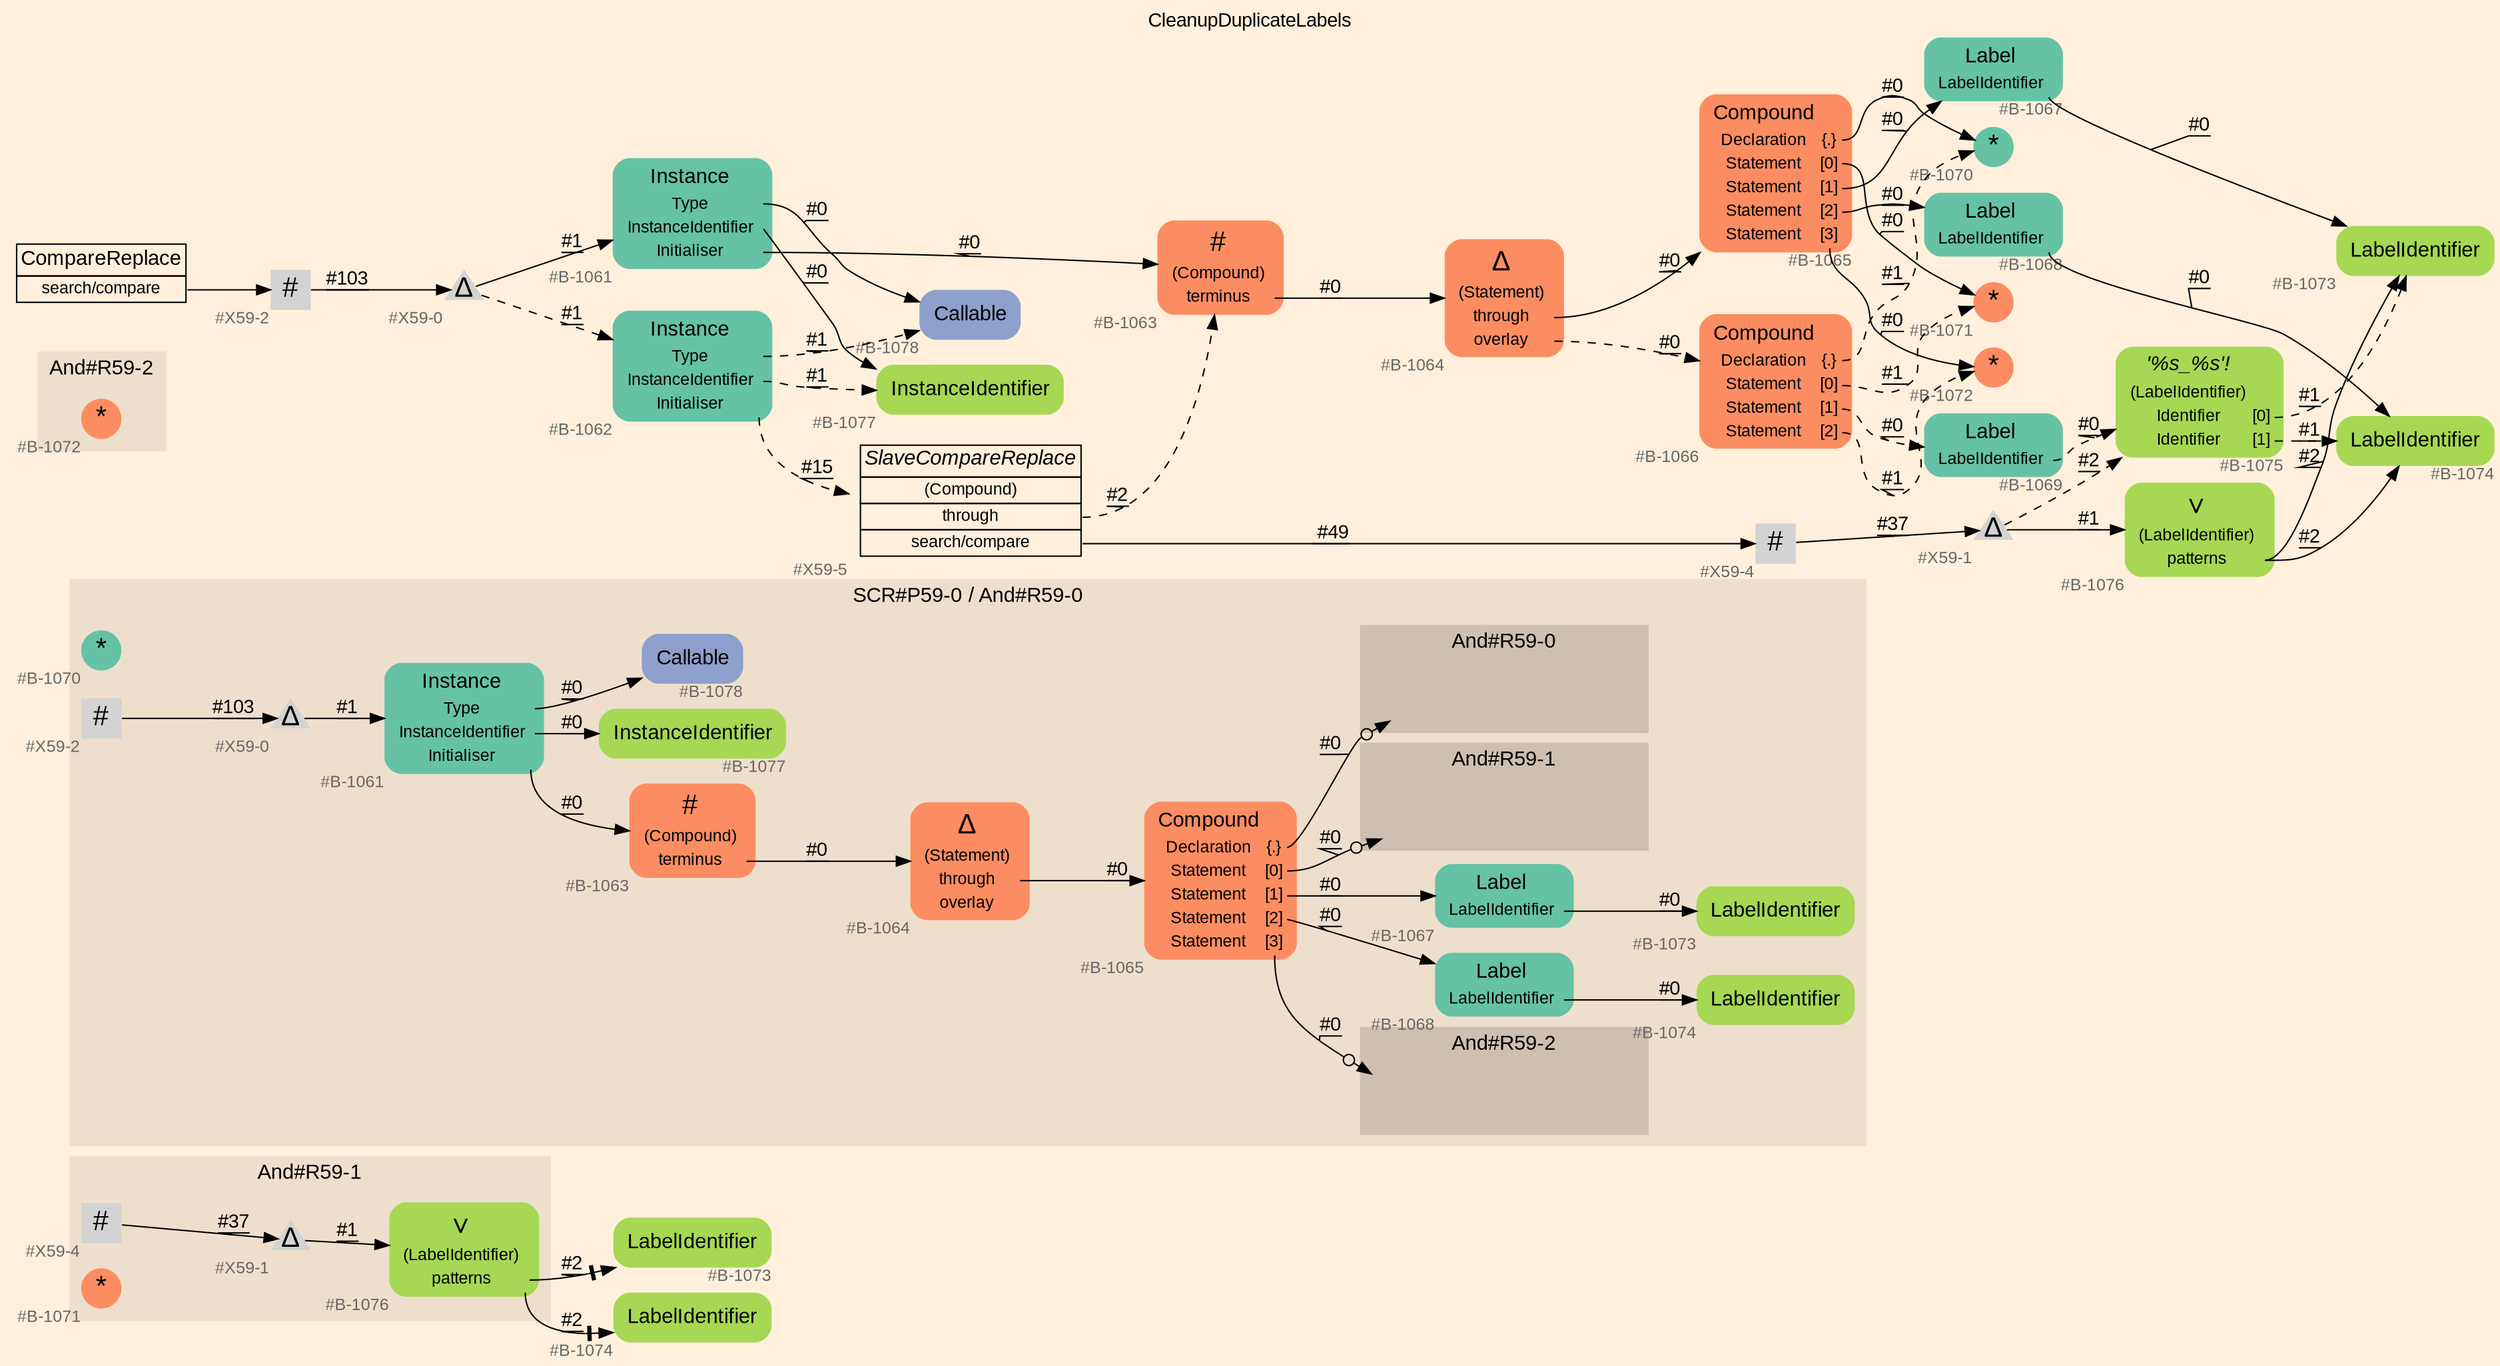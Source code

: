 digraph "CleanupDuplicateLabels" {
label = "CleanupDuplicateLabels"
labelloc = t
graph [
    rankdir = "LR"
    ranksep = 0.3
    bgcolor = antiquewhite1
    color = black
    fontcolor = black
    fontname = "Arial"
];
node [
    fontname = "Arial"
];
edge [
    fontname = "Arial"
];

// -------------------- figure And#R59-1 --------------------
// -------- region And#R59-1 ----------
subgraph "clusterAnd#R59-1" {
    label = "SCR#P59-1 / And#R59-1"
    style = "filled"
    color = antiquewhite2
    fontsize = "15"
    // -------- block And#R59-1/#X59-4 ----------
    "And#R59-1/#X59-4" [
        xlabel = "#X59-4"
        fontsize = "12"
        fontcolor = grey40
        shape = "square"
        label = <<FONT COLOR="black" POINT-SIZE="20">#</FONT>>
        style = "filled"
        penwidth = 0.0
        fixedsize = true
        width = 0.4
        height = 0.4
    ];
    
    // -------- block And#R59-1/#X59-1 ----------
    "And#R59-1/#X59-1" [
        xlabel = "#X59-1"
        fontsize = "12"
        fontcolor = grey40
        shape = "triangle"
        label = <<FONT COLOR="black" POINT-SIZE="20">Δ</FONT>>
        style = "filled"
        penwidth = 0.0
        fixedsize = true
        width = 0.4
        height = 0.4
    ];
    
    // -------- block And#R59-1/#B-1076 ----------
    "And#R59-1/#B-1076" [
        fillcolor = "/set28/5"
        xlabel = "#B-1076"
        fontsize = "12"
        fontcolor = grey40
        shape = "plaintext"
        label = <<TABLE BORDER="0" CELLBORDER="0" CELLSPACING="0">
         <TR><TD><FONT COLOR="black" POINT-SIZE="20">∨</FONT></TD></TR>
         <TR><TD><FONT COLOR="black" POINT-SIZE="12">(LabelIdentifier)</FONT></TD><TD PORT="port0"></TD></TR>
         <TR><TD><FONT COLOR="black" POINT-SIZE="12">patterns</FONT></TD><TD PORT="port1"></TD></TR>
        </TABLE>>
        style = "rounded,filled"
    ];
    
}

// -------- block And#R59-1/#B-1073 ----------
"And#R59-1/#B-1073" [
    fillcolor = "/set28/5"
    xlabel = "#B-1073"
    fontsize = "12"
    fontcolor = grey40
    shape = "plaintext"
    label = <<TABLE BORDER="0" CELLBORDER="0" CELLSPACING="0">
     <TR><TD><FONT COLOR="black" POINT-SIZE="15">LabelIdentifier</FONT></TD></TR>
    </TABLE>>
    style = "rounded,filled"
];

// -------- block And#R59-1/#B-1074 ----------
"And#R59-1/#B-1074" [
    fillcolor = "/set28/5"
    xlabel = "#B-1074"
    fontsize = "12"
    fontcolor = grey40
    shape = "plaintext"
    label = <<TABLE BORDER="0" CELLBORDER="0" CELLSPACING="0">
     <TR><TD><FONT COLOR="black" POINT-SIZE="15">LabelIdentifier</FONT></TD></TR>
    </TABLE>>
    style = "rounded,filled"
];

"And#R59-1/#X59-4" -> "And#R59-1/#X59-1" [
    label = "#37"
    decorate = true
    color = black
    fontcolor = black
];

"And#R59-1/#X59-1" -> "And#R59-1/#B-1076" [
    label = "#1"
    decorate = true
    color = black
    fontcolor = black
];

"And#R59-1/#B-1076":port1 -> "And#R59-1/#B-1073" [
    arrowhead="normalnonetee"
    label = "#2"
    decorate = true
    color = black
    fontcolor = black
];

"And#R59-1/#B-1076":port1 -> "And#R59-1/#B-1074" [
    arrowhead="normalnonetee"
    label = "#2"
    decorate = true
    color = black
    fontcolor = black
];


// -------------------- figure And#R59-1 --------------------
// -------- region And#R59-1 ----------
subgraph "clusterAnd#R59-1" {
    label = "And#R59-1"
    style = "filled"
    color = antiquewhite2
    fontsize = "15"
    // -------- block And#R59-1/#B-1071 ----------
    "And#R59-1/#B-1071" [
        fillcolor = "/set28/2"
        xlabel = "#B-1071"
        fontsize = "12"
        fontcolor = grey40
        shape = "circle"
        label = <<FONT COLOR="black" POINT-SIZE="20">*</FONT>>
        style = "filled"
        penwidth = 0.0
        fixedsize = true
        width = 0.4
        height = 0.4
    ];
    
}


// -------------------- figure And#R59-0 --------------------
// -------- region And#R59-0 ----------
subgraph "clusterAnd#R59-0" {
    label = "And#R59-0"
    style = "filled"
    color = antiquewhite2
    fontsize = "15"
    // -------- block And#R59-0/#B-1070 ----------
    "And#R59-0/#B-1070" [
        fillcolor = "/set28/1"
        xlabel = "#B-1070"
        fontsize = "12"
        fontcolor = grey40
        shape = "circle"
        label = <<FONT COLOR="black" POINT-SIZE="20">*</FONT>>
        style = "filled"
        penwidth = 0.0
        fixedsize = true
        width = 0.4
        height = 0.4
    ];
    
}


// -------------------- figure And#R59-2 --------------------
// -------- region And#R59-2 ----------
subgraph "clusterAnd#R59-2" {
    label = "And#R59-2"
    style = "filled"
    color = antiquewhite2
    fontsize = "15"
    // -------- block And#R59-2/#B-1072 ----------
    "And#R59-2/#B-1072" [
        fillcolor = "/set28/2"
        xlabel = "#B-1072"
        fontsize = "12"
        fontcolor = grey40
        shape = "circle"
        label = <<FONT COLOR="black" POINT-SIZE="20">*</FONT>>
        style = "filled"
        penwidth = 0.0
        fixedsize = true
        width = 0.4
        height = 0.4
    ];
    
}


// -------------------- figure And#R59-0 --------------------
// -------- region And#R59-0 ----------
subgraph "clusterAnd#R59-0" {
    label = "SCR#P59-0 / And#R59-0"
    style = "filled"
    color = antiquewhite2
    fontsize = "15"
    // -------- block And#R59-0/#B-1063 ----------
    "And#R59-0/#B-1063" [
        fillcolor = "/set28/2"
        xlabel = "#B-1063"
        fontsize = "12"
        fontcolor = grey40
        shape = "plaintext"
        label = <<TABLE BORDER="0" CELLBORDER="0" CELLSPACING="0">
         <TR><TD><FONT COLOR="black" POINT-SIZE="20">#</FONT></TD></TR>
         <TR><TD><FONT COLOR="black" POINT-SIZE="12">(Compound)</FONT></TD><TD PORT="port0"></TD></TR>
         <TR><TD><FONT COLOR="black" POINT-SIZE="12">terminus</FONT></TD><TD PORT="port1"></TD></TR>
        </TABLE>>
        style = "rounded,filled"
    ];
    
    // -------- block And#R59-0/#X59-2 ----------
    "And#R59-0/#X59-2" [
        xlabel = "#X59-2"
        fontsize = "12"
        fontcolor = grey40
        shape = "square"
        label = <<FONT COLOR="black" POINT-SIZE="20">#</FONT>>
        style = "filled"
        penwidth = 0.0
        fixedsize = true
        width = 0.4
        height = 0.4
    ];
    
    // -------- block And#R59-0/#B-1077 ----------
    "And#R59-0/#B-1077" [
        fillcolor = "/set28/5"
        xlabel = "#B-1077"
        fontsize = "12"
        fontcolor = grey40
        shape = "plaintext"
        label = <<TABLE BORDER="0" CELLBORDER="0" CELLSPACING="0">
         <TR><TD><FONT COLOR="black" POINT-SIZE="15">InstanceIdentifier</FONT></TD></TR>
        </TABLE>>
        style = "rounded,filled"
    ];
    
    // -------- block And#R59-0/#X59-0 ----------
    "And#R59-0/#X59-0" [
        xlabel = "#X59-0"
        fontsize = "12"
        fontcolor = grey40
        shape = "triangle"
        label = <<FONT COLOR="black" POINT-SIZE="20">Δ</FONT>>
        style = "filled"
        penwidth = 0.0
        fixedsize = true
        width = 0.4
        height = 0.4
    ];
    
    // -------- block And#R59-0/#B-1073 ----------
    "And#R59-0/#B-1073" [
        fillcolor = "/set28/5"
        xlabel = "#B-1073"
        fontsize = "12"
        fontcolor = grey40
        shape = "plaintext"
        label = <<TABLE BORDER="0" CELLBORDER="0" CELLSPACING="0">
         <TR><TD><FONT COLOR="black" POINT-SIZE="15">LabelIdentifier</FONT></TD></TR>
        </TABLE>>
        style = "rounded,filled"
    ];
    
    // -------- block And#R59-0/#B-1064 ----------
    "And#R59-0/#B-1064" [
        fillcolor = "/set28/2"
        xlabel = "#B-1064"
        fontsize = "12"
        fontcolor = grey40
        shape = "plaintext"
        label = <<TABLE BORDER="0" CELLBORDER="0" CELLSPACING="0">
         <TR><TD><FONT COLOR="black" POINT-SIZE="20">Δ</FONT></TD></TR>
         <TR><TD><FONT COLOR="black" POINT-SIZE="12">(Statement)</FONT></TD><TD PORT="port0"></TD></TR>
         <TR><TD><FONT COLOR="black" POINT-SIZE="12">through</FONT></TD><TD PORT="port1"></TD></TR>
         <TR><TD><FONT COLOR="black" POINT-SIZE="12">overlay</FONT></TD><TD PORT="port2"></TD></TR>
        </TABLE>>
        style = "rounded,filled"
    ];
    
    // -------- block And#R59-0/#B-1078 ----------
    "And#R59-0/#B-1078" [
        fillcolor = "/set28/3"
        xlabel = "#B-1078"
        fontsize = "12"
        fontcolor = grey40
        shape = "plaintext"
        label = <<TABLE BORDER="0" CELLBORDER="0" CELLSPACING="0">
         <TR><TD><FONT COLOR="black" POINT-SIZE="15">Callable</FONT></TD></TR>
        </TABLE>>
        style = "rounded,filled"
    ];
    
    // -------- block And#R59-0/#B-1065 ----------
    "And#R59-0/#B-1065" [
        fillcolor = "/set28/2"
        xlabel = "#B-1065"
        fontsize = "12"
        fontcolor = grey40
        shape = "plaintext"
        label = <<TABLE BORDER="0" CELLBORDER="0" CELLSPACING="0">
         <TR><TD><FONT COLOR="black" POINT-SIZE="15">Compound</FONT></TD></TR>
         <TR><TD><FONT COLOR="black" POINT-SIZE="12">Declaration</FONT></TD><TD PORT="port0"><FONT COLOR="black" POINT-SIZE="12">{.}</FONT></TD></TR>
         <TR><TD><FONT COLOR="black" POINT-SIZE="12">Statement</FONT></TD><TD PORT="port1"><FONT COLOR="black" POINT-SIZE="12">[0]</FONT></TD></TR>
         <TR><TD><FONT COLOR="black" POINT-SIZE="12">Statement</FONT></TD><TD PORT="port2"><FONT COLOR="black" POINT-SIZE="12">[1]</FONT></TD></TR>
         <TR><TD><FONT COLOR="black" POINT-SIZE="12">Statement</FONT></TD><TD PORT="port3"><FONT COLOR="black" POINT-SIZE="12">[2]</FONT></TD></TR>
         <TR><TD><FONT COLOR="black" POINT-SIZE="12">Statement</FONT></TD><TD PORT="port4"><FONT COLOR="black" POINT-SIZE="12">[3]</FONT></TD></TR>
        </TABLE>>
        style = "rounded,filled"
    ];
    
    // -------- block And#R59-0/#B-1061 ----------
    "And#R59-0/#B-1061" [
        fillcolor = "/set28/1"
        xlabel = "#B-1061"
        fontsize = "12"
        fontcolor = grey40
        shape = "plaintext"
        label = <<TABLE BORDER="0" CELLBORDER="0" CELLSPACING="0">
         <TR><TD><FONT COLOR="black" POINT-SIZE="15">Instance</FONT></TD></TR>
         <TR><TD><FONT COLOR="black" POINT-SIZE="12">Type</FONT></TD><TD PORT="port0"></TD></TR>
         <TR><TD><FONT COLOR="black" POINT-SIZE="12">InstanceIdentifier</FONT></TD><TD PORT="port1"></TD></TR>
         <TR><TD><FONT COLOR="black" POINT-SIZE="12">Initialiser</FONT></TD><TD PORT="port2"></TD></TR>
        </TABLE>>
        style = "rounded,filled"
    ];
    
    // -------- block And#R59-0/#B-1074 ----------
    "And#R59-0/#B-1074" [
        fillcolor = "/set28/5"
        xlabel = "#B-1074"
        fontsize = "12"
        fontcolor = grey40
        shape = "plaintext"
        label = <<TABLE BORDER="0" CELLBORDER="0" CELLSPACING="0">
         <TR><TD><FONT COLOR="black" POINT-SIZE="15">LabelIdentifier</FONT></TD></TR>
        </TABLE>>
        style = "rounded,filled"
    ];
    
    // -------- block And#R59-0/#B-1067 ----------
    "And#R59-0/#B-1067" [
        fillcolor = "/set28/1"
        xlabel = "#B-1067"
        fontsize = "12"
        fontcolor = grey40
        shape = "plaintext"
        label = <<TABLE BORDER="0" CELLBORDER="0" CELLSPACING="0">
         <TR><TD><FONT COLOR="black" POINT-SIZE="15">Label</FONT></TD></TR>
         <TR><TD><FONT COLOR="black" POINT-SIZE="12">LabelIdentifier</FONT></TD><TD PORT="port0"></TD></TR>
        </TABLE>>
        style = "rounded,filled"
    ];
    
    // -------- block And#R59-0/#B-1068 ----------
    "And#R59-0/#B-1068" [
        fillcolor = "/set28/1"
        xlabel = "#B-1068"
        fontsize = "12"
        fontcolor = grey40
        shape = "plaintext"
        label = <<TABLE BORDER="0" CELLBORDER="0" CELLSPACING="0">
         <TR><TD><FONT COLOR="black" POINT-SIZE="15">Label</FONT></TD></TR>
         <TR><TD><FONT COLOR="black" POINT-SIZE="12">LabelIdentifier</FONT></TD><TD PORT="port0"></TD></TR>
        </TABLE>>
        style = "rounded,filled"
    ];
    
    // -------- region And#R59-0/And#R59-0 ----------
    subgraph "clusterAnd#R59-0/And#R59-0" {
        label = "And#R59-0"
        style = "filled"
        color = antiquewhite3
        fontsize = "15"
        // -------- block And#R59-0/And#R59-0/#B-1070 ----------
        "And#R59-0/And#R59-0/#B-1070" [
            fillcolor = "/set28/1"
            xlabel = "#B-1070"
            fontsize = "12"
            fontcolor = grey40
            shape = "none"
            style = "invisible"
        ];
        
    }
    
    // -------- region And#R59-0/And#R59-1 ----------
    subgraph "clusterAnd#R59-0/And#R59-1" {
        label = "And#R59-1"
        style = "filled"
        color = antiquewhite3
        fontsize = "15"
        // -------- block And#R59-0/And#R59-1/#B-1071 ----------
        "And#R59-0/And#R59-1/#B-1071" [
            fillcolor = "/set28/2"
            xlabel = "#B-1071"
            fontsize = "12"
            fontcolor = grey40
            shape = "none"
            style = "invisible"
        ];
        
    }
    
    // -------- region And#R59-0/And#R59-2 ----------
    subgraph "clusterAnd#R59-0/And#R59-2" {
        label = "And#R59-2"
        style = "filled"
        color = antiquewhite3
        fontsize = "15"
        // -------- block And#R59-0/And#R59-2/#B-1072 ----------
        "And#R59-0/And#R59-2/#B-1072" [
            fillcolor = "/set28/2"
            xlabel = "#B-1072"
            fontsize = "12"
            fontcolor = grey40
            shape = "none"
            style = "invisible"
        ];
        
    }
    
}

"And#R59-0/#B-1063":port1 -> "And#R59-0/#B-1064" [
    label = "#0"
    decorate = true
    color = black
    fontcolor = black
];

"And#R59-0/#X59-2" -> "And#R59-0/#X59-0" [
    label = "#103"
    decorate = true
    color = black
    fontcolor = black
];

"And#R59-0/#X59-0" -> "And#R59-0/#B-1061" [
    label = "#1"
    decorate = true
    color = black
    fontcolor = black
];

"And#R59-0/#B-1064":port1 -> "And#R59-0/#B-1065" [
    label = "#0"
    decorate = true
    color = black
    fontcolor = black
];

"And#R59-0/#B-1065":port0 -> "And#R59-0/And#R59-0/#B-1070" [
    arrowhead="normalnoneodot"
    label = "#0"
    decorate = true
    color = black
    fontcolor = black
];

"And#R59-0/#B-1065":port1 -> "And#R59-0/And#R59-1/#B-1071" [
    arrowhead="normalnoneodot"
    label = "#0"
    decorate = true
    color = black
    fontcolor = black
];

"And#R59-0/#B-1065":port2 -> "And#R59-0/#B-1067" [
    label = "#0"
    decorate = true
    color = black
    fontcolor = black
];

"And#R59-0/#B-1065":port3 -> "And#R59-0/#B-1068" [
    label = "#0"
    decorate = true
    color = black
    fontcolor = black
];

"And#R59-0/#B-1065":port4 -> "And#R59-0/And#R59-2/#B-1072" [
    arrowhead="normalnoneodot"
    label = "#0"
    decorate = true
    color = black
    fontcolor = black
];

"And#R59-0/#B-1061":port0 -> "And#R59-0/#B-1078" [
    label = "#0"
    decorate = true
    color = black
    fontcolor = black
];

"And#R59-0/#B-1061":port1 -> "And#R59-0/#B-1077" [
    label = "#0"
    decorate = true
    color = black
    fontcolor = black
];

"And#R59-0/#B-1061":port2 -> "And#R59-0/#B-1063" [
    label = "#0"
    decorate = true
    color = black
    fontcolor = black
];

"And#R59-0/#B-1067":port0 -> "And#R59-0/#B-1073" [
    label = "#0"
    decorate = true
    color = black
    fontcolor = black
];

"And#R59-0/#B-1068":port0 -> "And#R59-0/#B-1074" [
    label = "#0"
    decorate = true
    color = black
    fontcolor = black
];


// -------------------- transformation figure --------------------
// -------- block CR#X59-3 ----------
"CR#X59-3" [
    fillcolor = antiquewhite1
    fontsize = "12"
    fontcolor = grey40
    shape = "plaintext"
    label = <<TABLE BORDER="0" CELLBORDER="1" CELLSPACING="0">
     <TR><TD><FONT COLOR="black" POINT-SIZE="15">CompareReplace</FONT></TD></TR>
     <TR><TD PORT="port0"><FONT COLOR="black" POINT-SIZE="12">search/compare</FONT></TD></TR>
    </TABLE>>
    style = "filled"
    color = black
];

// -------- block #X59-2 ----------
"#X59-2" [
    xlabel = "#X59-2"
    fontsize = "12"
    fontcolor = grey40
    shape = "square"
    label = <<FONT COLOR="black" POINT-SIZE="20">#</FONT>>
    style = "filled"
    penwidth = 0.0
    fixedsize = true
    width = 0.4
    height = 0.4
];

// -------- block #X59-0 ----------
"#X59-0" [
    xlabel = "#X59-0"
    fontsize = "12"
    fontcolor = grey40
    shape = "triangle"
    label = <<FONT COLOR="black" POINT-SIZE="20">Δ</FONT>>
    style = "filled"
    penwidth = 0.0
    fixedsize = true
    width = 0.4
    height = 0.4
];

// -------- block #B-1061 ----------
"#B-1061" [
    fillcolor = "/set28/1"
    xlabel = "#B-1061"
    fontsize = "12"
    fontcolor = grey40
    shape = "plaintext"
    label = <<TABLE BORDER="0" CELLBORDER="0" CELLSPACING="0">
     <TR><TD><FONT COLOR="black" POINT-SIZE="15">Instance</FONT></TD></TR>
     <TR><TD><FONT COLOR="black" POINT-SIZE="12">Type</FONT></TD><TD PORT="port0"></TD></TR>
     <TR><TD><FONT COLOR="black" POINT-SIZE="12">InstanceIdentifier</FONT></TD><TD PORT="port1"></TD></TR>
     <TR><TD><FONT COLOR="black" POINT-SIZE="12">Initialiser</FONT></TD><TD PORT="port2"></TD></TR>
    </TABLE>>
    style = "rounded,filled"
];

// -------- block #B-1078 ----------
"#B-1078" [
    fillcolor = "/set28/3"
    xlabel = "#B-1078"
    fontsize = "12"
    fontcolor = grey40
    shape = "plaintext"
    label = <<TABLE BORDER="0" CELLBORDER="0" CELLSPACING="0">
     <TR><TD><FONT COLOR="black" POINT-SIZE="15">Callable</FONT></TD></TR>
    </TABLE>>
    style = "rounded,filled"
];

// -------- block #B-1077 ----------
"#B-1077" [
    fillcolor = "/set28/5"
    xlabel = "#B-1077"
    fontsize = "12"
    fontcolor = grey40
    shape = "plaintext"
    label = <<TABLE BORDER="0" CELLBORDER="0" CELLSPACING="0">
     <TR><TD><FONT COLOR="black" POINT-SIZE="15">InstanceIdentifier</FONT></TD></TR>
    </TABLE>>
    style = "rounded,filled"
];

// -------- block #B-1063 ----------
"#B-1063" [
    fillcolor = "/set28/2"
    xlabel = "#B-1063"
    fontsize = "12"
    fontcolor = grey40
    shape = "plaintext"
    label = <<TABLE BORDER="0" CELLBORDER="0" CELLSPACING="0">
     <TR><TD><FONT COLOR="black" POINT-SIZE="20">#</FONT></TD></TR>
     <TR><TD><FONT COLOR="black" POINT-SIZE="12">(Compound)</FONT></TD><TD PORT="port0"></TD></TR>
     <TR><TD><FONT COLOR="black" POINT-SIZE="12">terminus</FONT></TD><TD PORT="port1"></TD></TR>
    </TABLE>>
    style = "rounded,filled"
];

// -------- block #B-1064 ----------
"#B-1064" [
    fillcolor = "/set28/2"
    xlabel = "#B-1064"
    fontsize = "12"
    fontcolor = grey40
    shape = "plaintext"
    label = <<TABLE BORDER="0" CELLBORDER="0" CELLSPACING="0">
     <TR><TD><FONT COLOR="black" POINT-SIZE="20">Δ</FONT></TD></TR>
     <TR><TD><FONT COLOR="black" POINT-SIZE="12">(Statement)</FONT></TD><TD PORT="port0"></TD></TR>
     <TR><TD><FONT COLOR="black" POINT-SIZE="12">through</FONT></TD><TD PORT="port1"></TD></TR>
     <TR><TD><FONT COLOR="black" POINT-SIZE="12">overlay</FONT></TD><TD PORT="port2"></TD></TR>
    </TABLE>>
    style = "rounded,filled"
];

// -------- block #B-1065 ----------
"#B-1065" [
    fillcolor = "/set28/2"
    xlabel = "#B-1065"
    fontsize = "12"
    fontcolor = grey40
    shape = "plaintext"
    label = <<TABLE BORDER="0" CELLBORDER="0" CELLSPACING="0">
     <TR><TD><FONT COLOR="black" POINT-SIZE="15">Compound</FONT></TD></TR>
     <TR><TD><FONT COLOR="black" POINT-SIZE="12">Declaration</FONT></TD><TD PORT="port0"><FONT COLOR="black" POINT-SIZE="12">{.}</FONT></TD></TR>
     <TR><TD><FONT COLOR="black" POINT-SIZE="12">Statement</FONT></TD><TD PORT="port1"><FONT COLOR="black" POINT-SIZE="12">[0]</FONT></TD></TR>
     <TR><TD><FONT COLOR="black" POINT-SIZE="12">Statement</FONT></TD><TD PORT="port2"><FONT COLOR="black" POINT-SIZE="12">[1]</FONT></TD></TR>
     <TR><TD><FONT COLOR="black" POINT-SIZE="12">Statement</FONT></TD><TD PORT="port3"><FONT COLOR="black" POINT-SIZE="12">[2]</FONT></TD></TR>
     <TR><TD><FONT COLOR="black" POINT-SIZE="12">Statement</FONT></TD><TD PORT="port4"><FONT COLOR="black" POINT-SIZE="12">[3]</FONT></TD></TR>
    </TABLE>>
    style = "rounded,filled"
];

// -------- block #B-1070 ----------
"#B-1070" [
    fillcolor = "/set28/1"
    xlabel = "#B-1070"
    fontsize = "12"
    fontcolor = grey40
    shape = "circle"
    label = <<FONT COLOR="black" POINT-SIZE="20">*</FONT>>
    style = "filled"
    penwidth = 0.0
    fixedsize = true
    width = 0.4
    height = 0.4
];

// -------- block #B-1071 ----------
"#B-1071" [
    fillcolor = "/set28/2"
    xlabel = "#B-1071"
    fontsize = "12"
    fontcolor = grey40
    shape = "circle"
    label = <<FONT COLOR="black" POINT-SIZE="20">*</FONT>>
    style = "filled"
    penwidth = 0.0
    fixedsize = true
    width = 0.4
    height = 0.4
];

// -------- block #B-1067 ----------
"#B-1067" [
    fillcolor = "/set28/1"
    xlabel = "#B-1067"
    fontsize = "12"
    fontcolor = grey40
    shape = "plaintext"
    label = <<TABLE BORDER="0" CELLBORDER="0" CELLSPACING="0">
     <TR><TD><FONT COLOR="black" POINT-SIZE="15">Label</FONT></TD></TR>
     <TR><TD><FONT COLOR="black" POINT-SIZE="12">LabelIdentifier</FONT></TD><TD PORT="port0"></TD></TR>
    </TABLE>>
    style = "rounded,filled"
];

// -------- block #B-1073 ----------
"#B-1073" [
    fillcolor = "/set28/5"
    xlabel = "#B-1073"
    fontsize = "12"
    fontcolor = grey40
    shape = "plaintext"
    label = <<TABLE BORDER="0" CELLBORDER="0" CELLSPACING="0">
     <TR><TD><FONT COLOR="black" POINT-SIZE="15">LabelIdentifier</FONT></TD></TR>
    </TABLE>>
    style = "rounded,filled"
];

// -------- block #B-1068 ----------
"#B-1068" [
    fillcolor = "/set28/1"
    xlabel = "#B-1068"
    fontsize = "12"
    fontcolor = grey40
    shape = "plaintext"
    label = <<TABLE BORDER="0" CELLBORDER="0" CELLSPACING="0">
     <TR><TD><FONT COLOR="black" POINT-SIZE="15">Label</FONT></TD></TR>
     <TR><TD><FONT COLOR="black" POINT-SIZE="12">LabelIdentifier</FONT></TD><TD PORT="port0"></TD></TR>
    </TABLE>>
    style = "rounded,filled"
];

// -------- block #B-1074 ----------
"#B-1074" [
    fillcolor = "/set28/5"
    xlabel = "#B-1074"
    fontsize = "12"
    fontcolor = grey40
    shape = "plaintext"
    label = <<TABLE BORDER="0" CELLBORDER="0" CELLSPACING="0">
     <TR><TD><FONT COLOR="black" POINT-SIZE="15">LabelIdentifier</FONT></TD></TR>
    </TABLE>>
    style = "rounded,filled"
];

// -------- block #B-1072 ----------
"#B-1072" [
    fillcolor = "/set28/2"
    xlabel = "#B-1072"
    fontsize = "12"
    fontcolor = grey40
    shape = "circle"
    label = <<FONT COLOR="black" POINT-SIZE="20">*</FONT>>
    style = "filled"
    penwidth = 0.0
    fixedsize = true
    width = 0.4
    height = 0.4
];

// -------- block #B-1066 ----------
"#B-1066" [
    fillcolor = "/set28/2"
    xlabel = "#B-1066"
    fontsize = "12"
    fontcolor = grey40
    shape = "plaintext"
    label = <<TABLE BORDER="0" CELLBORDER="0" CELLSPACING="0">
     <TR><TD><FONT COLOR="black" POINT-SIZE="15">Compound</FONT></TD></TR>
     <TR><TD><FONT COLOR="black" POINT-SIZE="12">Declaration</FONT></TD><TD PORT="port0"><FONT COLOR="black" POINT-SIZE="12">{.}</FONT></TD></TR>
     <TR><TD><FONT COLOR="black" POINT-SIZE="12">Statement</FONT></TD><TD PORT="port1"><FONT COLOR="black" POINT-SIZE="12">[0]</FONT></TD></TR>
     <TR><TD><FONT COLOR="black" POINT-SIZE="12">Statement</FONT></TD><TD PORT="port2"><FONT COLOR="black" POINT-SIZE="12">[1]</FONT></TD></TR>
     <TR><TD><FONT COLOR="black" POINT-SIZE="12">Statement</FONT></TD><TD PORT="port3"><FONT COLOR="black" POINT-SIZE="12">[2]</FONT></TD></TR>
    </TABLE>>
    style = "rounded,filled"
];

// -------- block #B-1069 ----------
"#B-1069" [
    fillcolor = "/set28/1"
    xlabel = "#B-1069"
    fontsize = "12"
    fontcolor = grey40
    shape = "plaintext"
    label = <<TABLE BORDER="0" CELLBORDER="0" CELLSPACING="0">
     <TR><TD><FONT COLOR="black" POINT-SIZE="15">Label</FONT></TD></TR>
     <TR><TD><FONT COLOR="black" POINT-SIZE="12">LabelIdentifier</FONT></TD><TD PORT="port0"></TD></TR>
    </TABLE>>
    style = "rounded,filled"
];

// -------- block #B-1075 ----------
"#B-1075" [
    fillcolor = "/set28/5"
    xlabel = "#B-1075"
    fontsize = "12"
    fontcolor = grey40
    shape = "plaintext"
    label = <<TABLE BORDER="0" CELLBORDER="0" CELLSPACING="0">
     <TR><TD><FONT COLOR="black" POINT-SIZE="15"><I>'%s_%s'!</I></FONT></TD></TR>
     <TR><TD><FONT COLOR="black" POINT-SIZE="12">(LabelIdentifier)</FONT></TD><TD PORT="port0"></TD></TR>
     <TR><TD><FONT COLOR="black" POINT-SIZE="12">Identifier</FONT></TD><TD PORT="port1"><FONT COLOR="black" POINT-SIZE="12">[0]</FONT></TD></TR>
     <TR><TD><FONT COLOR="black" POINT-SIZE="12">Identifier</FONT></TD><TD PORT="port2"><FONT COLOR="black" POINT-SIZE="12">[1]</FONT></TD></TR>
    </TABLE>>
    style = "rounded,filled"
];

// -------- block #B-1062 ----------
"#B-1062" [
    fillcolor = "/set28/1"
    xlabel = "#B-1062"
    fontsize = "12"
    fontcolor = grey40
    shape = "plaintext"
    label = <<TABLE BORDER="0" CELLBORDER="0" CELLSPACING="0">
     <TR><TD><FONT COLOR="black" POINT-SIZE="15">Instance</FONT></TD></TR>
     <TR><TD><FONT COLOR="black" POINT-SIZE="12">Type</FONT></TD><TD PORT="port0"></TD></TR>
     <TR><TD><FONT COLOR="black" POINT-SIZE="12">InstanceIdentifier</FONT></TD><TD PORT="port1"></TD></TR>
     <TR><TD><FONT COLOR="black" POINT-SIZE="12">Initialiser</FONT></TD><TD PORT="port2"></TD></TR>
    </TABLE>>
    style = "rounded,filled"
];

// -------- block #X59-5 ----------
"#X59-5" [
    fillcolor = antiquewhite1
    xlabel = "#X59-5"
    fontsize = "12"
    fontcolor = grey40
    shape = "plaintext"
    label = <<TABLE BORDER="0" CELLBORDER="1" CELLSPACING="0">
     <TR><TD><FONT COLOR="black" POINT-SIZE="15"><I>SlaveCompareReplace</I></FONT></TD></TR>
     <TR><TD PORT="port0"><FONT COLOR="black" POINT-SIZE="12">(Compound)</FONT></TD></TR>
     <TR><TD PORT="port1"><FONT COLOR="black" POINT-SIZE="12">through</FONT></TD></TR>
     <TR><TD PORT="port2"><FONT COLOR="black" POINT-SIZE="12">search/compare</FONT></TD></TR>
    </TABLE>>
    style = "filled"
    color = black
];

// -------- block #X59-4 ----------
"#X59-4" [
    xlabel = "#X59-4"
    fontsize = "12"
    fontcolor = grey40
    shape = "square"
    label = <<FONT COLOR="black" POINT-SIZE="20">#</FONT>>
    style = "filled"
    penwidth = 0.0
    fixedsize = true
    width = 0.4
    height = 0.4
];

// -------- block #X59-1 ----------
"#X59-1" [
    xlabel = "#X59-1"
    fontsize = "12"
    fontcolor = grey40
    shape = "triangle"
    label = <<FONT COLOR="black" POINT-SIZE="20">Δ</FONT>>
    style = "filled"
    penwidth = 0.0
    fixedsize = true
    width = 0.4
    height = 0.4
];

// -------- block #B-1076 ----------
"#B-1076" [
    fillcolor = "/set28/5"
    xlabel = "#B-1076"
    fontsize = "12"
    fontcolor = grey40
    shape = "plaintext"
    label = <<TABLE BORDER="0" CELLBORDER="0" CELLSPACING="0">
     <TR><TD><FONT COLOR="black" POINT-SIZE="20">∨</FONT></TD></TR>
     <TR><TD><FONT COLOR="black" POINT-SIZE="12">(LabelIdentifier)</FONT></TD><TD PORT="port0"></TD></TR>
     <TR><TD><FONT COLOR="black" POINT-SIZE="12">patterns</FONT></TD><TD PORT="port1"></TD></TR>
    </TABLE>>
    style = "rounded,filled"
];

"CR#X59-3":port0 -> "#X59-2" [
    label = ""
    decorate = true
    color = black
    fontcolor = black
];

"#X59-2" -> "#X59-0" [
    label = "#103"
    decorate = true
    color = black
    fontcolor = black
];

"#X59-0" -> "#B-1061" [
    label = "#1"
    decorate = true
    color = black
    fontcolor = black
];

"#X59-0" -> "#B-1062" [
    style="dashed"
    label = "#1"
    decorate = true
    color = black
    fontcolor = black
];

"#B-1061":port0 -> "#B-1078" [
    label = "#0"
    decorate = true
    color = black
    fontcolor = black
];

"#B-1061":port1 -> "#B-1077" [
    label = "#0"
    decorate = true
    color = black
    fontcolor = black
];

"#B-1061":port2 -> "#B-1063" [
    label = "#0"
    decorate = true
    color = black
    fontcolor = black
];

"#B-1063":port1 -> "#B-1064" [
    label = "#0"
    decorate = true
    color = black
    fontcolor = black
];

"#B-1064":port1 -> "#B-1065" [
    label = "#0"
    decorate = true
    color = black
    fontcolor = black
];

"#B-1064":port2 -> "#B-1066" [
    style="dashed"
    label = "#0"
    decorate = true
    color = black
    fontcolor = black
];

"#B-1065":port0 -> "#B-1070" [
    label = "#0"
    decorate = true
    color = black
    fontcolor = black
];

"#B-1065":port1 -> "#B-1071" [
    label = "#0"
    decorate = true
    color = black
    fontcolor = black
];

"#B-1065":port2 -> "#B-1067" [
    label = "#0"
    decorate = true
    color = black
    fontcolor = black
];

"#B-1065":port3 -> "#B-1068" [
    label = "#0"
    decorate = true
    color = black
    fontcolor = black
];

"#B-1065":port4 -> "#B-1072" [
    label = "#0"
    decorate = true
    color = black
    fontcolor = black
];

"#B-1067":port0 -> "#B-1073" [
    label = "#0"
    decorate = true
    color = black
    fontcolor = black
];

"#B-1068":port0 -> "#B-1074" [
    label = "#0"
    decorate = true
    color = black
    fontcolor = black
];

"#B-1066":port0 -> "#B-1070" [
    style="dashed"
    label = "#1"
    decorate = true
    color = black
    fontcolor = black
];

"#B-1066":port1 -> "#B-1071" [
    style="dashed"
    label = "#1"
    decorate = true
    color = black
    fontcolor = black
];

"#B-1066":port2 -> "#B-1069" [
    style="dashed"
    label = "#0"
    decorate = true
    color = black
    fontcolor = black
];

"#B-1066":port3 -> "#B-1072" [
    style="dashed"
    label = "#1"
    decorate = true
    color = black
    fontcolor = black
];

"#B-1069":port0 -> "#B-1075" [
    style="dashed"
    label = "#0"
    decorate = true
    color = black
    fontcolor = black
];

"#B-1075":port1 -> "#B-1073" [
    style="dashed"
    label = "#1"
    decorate = true
    color = black
    fontcolor = black
];

"#B-1075":port2 -> "#B-1074" [
    style="dashed"
    label = "#1"
    decorate = true
    color = black
    fontcolor = black
];

"#B-1062":port0 -> "#B-1078" [
    style="dashed"
    label = "#1"
    decorate = true
    color = black
    fontcolor = black
];

"#B-1062":port1 -> "#B-1077" [
    style="dashed"
    label = "#1"
    decorate = true
    color = black
    fontcolor = black
];

"#B-1062":port2 -> "#X59-5" [
    style="dashed"
    label = "#15"
    decorate = true
    color = black
    fontcolor = black
];

"#X59-5":port1 -> "#B-1063" [
    style="dashed"
    label = "#2"
    decorate = true
    color = black
    fontcolor = black
];

"#X59-5":port2 -> "#X59-4" [
    label = " #49"
    decorate = true
    color = black
    fontcolor = black
];

"#X59-4" -> "#X59-1" [
    label = "#37"
    decorate = true
    color = black
    fontcolor = black
];

"#X59-1" -> "#B-1076" [
    label = "#1"
    decorate = true
    color = black
    fontcolor = black
];

"#X59-1" -> "#B-1075" [
    style="dashed"
    label = "#2"
    decorate = true
    color = black
    fontcolor = black
];

"#B-1076":port1 -> "#B-1073" [
    label = "#2"
    decorate = true
    color = black
    fontcolor = black
];

"#B-1076":port1 -> "#B-1074" [
    label = "#2"
    decorate = true
    color = black
    fontcolor = black
];


}
